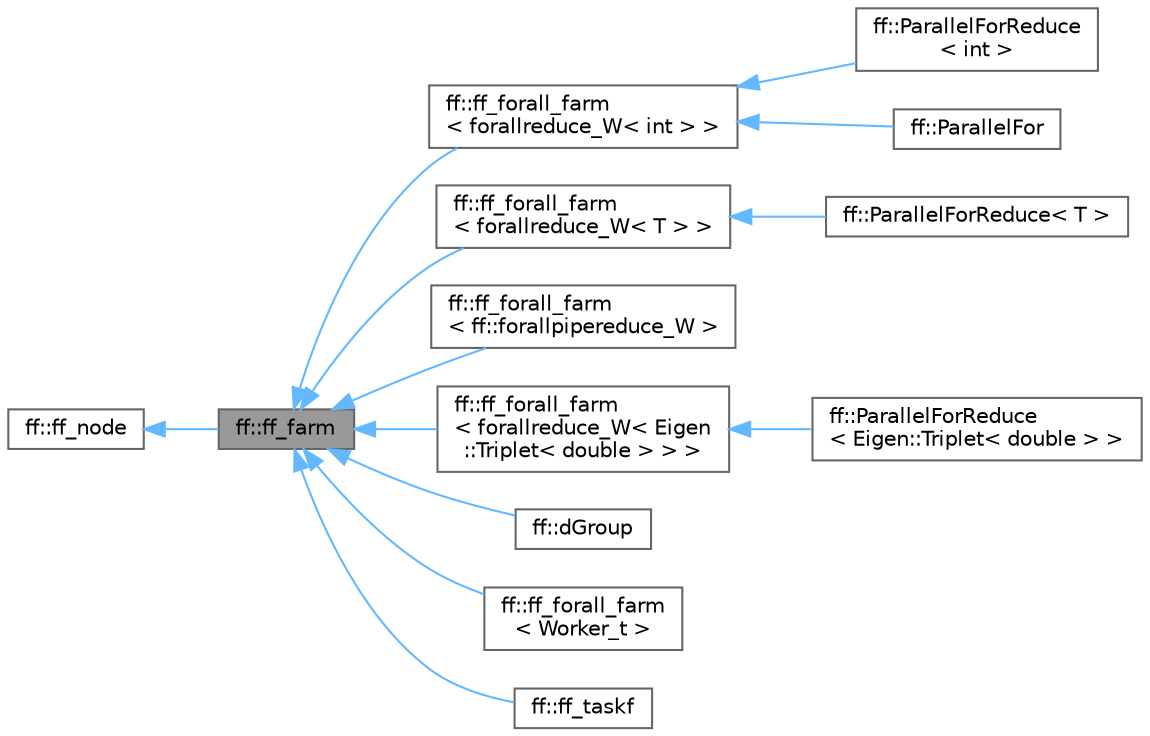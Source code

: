 digraph "ff::ff_farm"
{
 // LATEX_PDF_SIZE
  bgcolor="transparent";
  edge [fontname=Helvetica,fontsize=10,labelfontname=Helvetica,labelfontsize=10];
  node [fontname=Helvetica,fontsize=10,shape=box,height=0.2,width=0.4];
  rankdir="LR";
  Node1 [id="Node000001",label="ff::ff_farm",height=0.2,width=0.4,color="gray40", fillcolor="grey60", style="filled", fontcolor="black",tooltip="The Farm skeleton, with Emitter (lb_t) and Collector (gt_t)."];
  Node2 -> Node1 [id="edge13_Node000001_Node000002",dir="back",color="steelblue1",style="solid",tooltip=" "];
  Node2 [id="Node000002",label="ff::ff_node",height=0.2,width=0.4,color="gray40", fillcolor="white", style="filled",URL="$classff_1_1ff__node.html",tooltip="The FastFlow abstract contanier for a parallel activity (actor)."];
  Node1 -> Node3 [id="edge14_Node000001_Node000003",dir="back",color="steelblue1",style="solid",tooltip=" "];
  Node3 [id="Node000003",label="ff::ff_forall_farm\l\< forallreduce_W\< int \> \>",height=0.2,width=0.4,color="gray40", fillcolor="white", style="filled",URL="$classff_1_1ff__forall__farm.html",tooltip=" "];
  Node3 -> Node4 [id="edge15_Node000003_Node000004",dir="back",color="steelblue1",style="solid",tooltip=" "];
  Node4 [id="Node000004",label="ff::ParallelForReduce\l\< int \>",height=0.2,width=0.4,color="gray40", fillcolor="white", style="filled",URL="$classff_1_1_parallel_for_reduce.html",tooltip=" "];
  Node3 -> Node5 [id="edge16_Node000003_Node000005",dir="back",color="steelblue1",style="solid",tooltip=" "];
  Node5 [id="Node000005",label="ff::ParallelFor",height=0.2,width=0.4,color="gray40", fillcolor="white", style="filled",URL="$classff_1_1_parallel_for.html",tooltip="Parallel for loop. Run automatically."];
  Node1 -> Node6 [id="edge17_Node000001_Node000006",dir="back",color="steelblue1",style="solid",tooltip=" "];
  Node6 [id="Node000006",label="ff::ff_forall_farm\l\< forallreduce_W\< T \> \>",height=0.2,width=0.4,color="gray40", fillcolor="white", style="filled",URL="$classff_1_1ff__forall__farm.html",tooltip=" "];
  Node6 -> Node7 [id="edge18_Node000006_Node000007",dir="back",color="steelblue1",style="solid",tooltip=" "];
  Node7 [id="Node000007",label="ff::ParallelForReduce\< T \>",height=0.2,width=0.4,color="gray40", fillcolor="white", style="filled",URL="$classff_1_1_parallel_for_reduce.html",tooltip="Parallel for and reduce. Run automatically."];
  Node1 -> Node8 [id="edge19_Node000001_Node000008",dir="back",color="steelblue1",style="solid",tooltip=" "];
  Node8 [id="Node000008",label="ff::ff_forall_farm\l\< ff::forallpipereduce_W \>",height=0.2,width=0.4,color="gray40", fillcolor="white", style="filled",URL="$classff_1_1ff__forall__farm.html",tooltip=" "];
  Node1 -> Node9 [id="edge20_Node000001_Node000009",dir="back",color="steelblue1",style="solid",tooltip=" "];
  Node9 [id="Node000009",label="ff::ff_forall_farm\l\< forallreduce_W\< Eigen\l::Triplet\< double \> \> \>",height=0.2,width=0.4,color="gray40", fillcolor="white", style="filled",URL="$classff_1_1ff__forall__farm.html",tooltip=" "];
  Node9 -> Node10 [id="edge21_Node000009_Node000010",dir="back",color="steelblue1",style="solid",tooltip=" "];
  Node10 [id="Node000010",label="ff::ParallelForReduce\l\< Eigen::Triplet\< double \> \>",height=0.2,width=0.4,color="gray40", fillcolor="white", style="filled",URL="$classff_1_1_parallel_for_reduce.html",tooltip=" "];
  Node1 -> Node11 [id="edge22_Node000001_Node000011",dir="back",color="steelblue1",style="solid",tooltip=" "];
  Node11 [id="Node000011",label="ff::dGroup",height=0.2,width=0.4,color="gray40", fillcolor="white", style="filled",URL="$classff_1_1d_group.html",tooltip=" "];
  Node1 -> Node12 [id="edge23_Node000001_Node000012",dir="back",color="steelblue1",style="solid",tooltip=" "];
  Node12 [id="Node000012",label="ff::ff_forall_farm\l\< Worker_t \>",height=0.2,width=0.4,color="gray40", fillcolor="white", style="filled",URL="$classff_1_1ff__forall__farm.html",tooltip=" "];
  Node1 -> Node13 [id="edge24_Node000001_Node000013",dir="back",color="steelblue1",style="solid",tooltip=" "];
  Node13 [id="Node000013",label="ff::ff_taskf",height=0.2,width=0.4,color="gray40", fillcolor="white", style="filled",URL="$classff_1_1ff__taskf.html",tooltip=" "];
}
